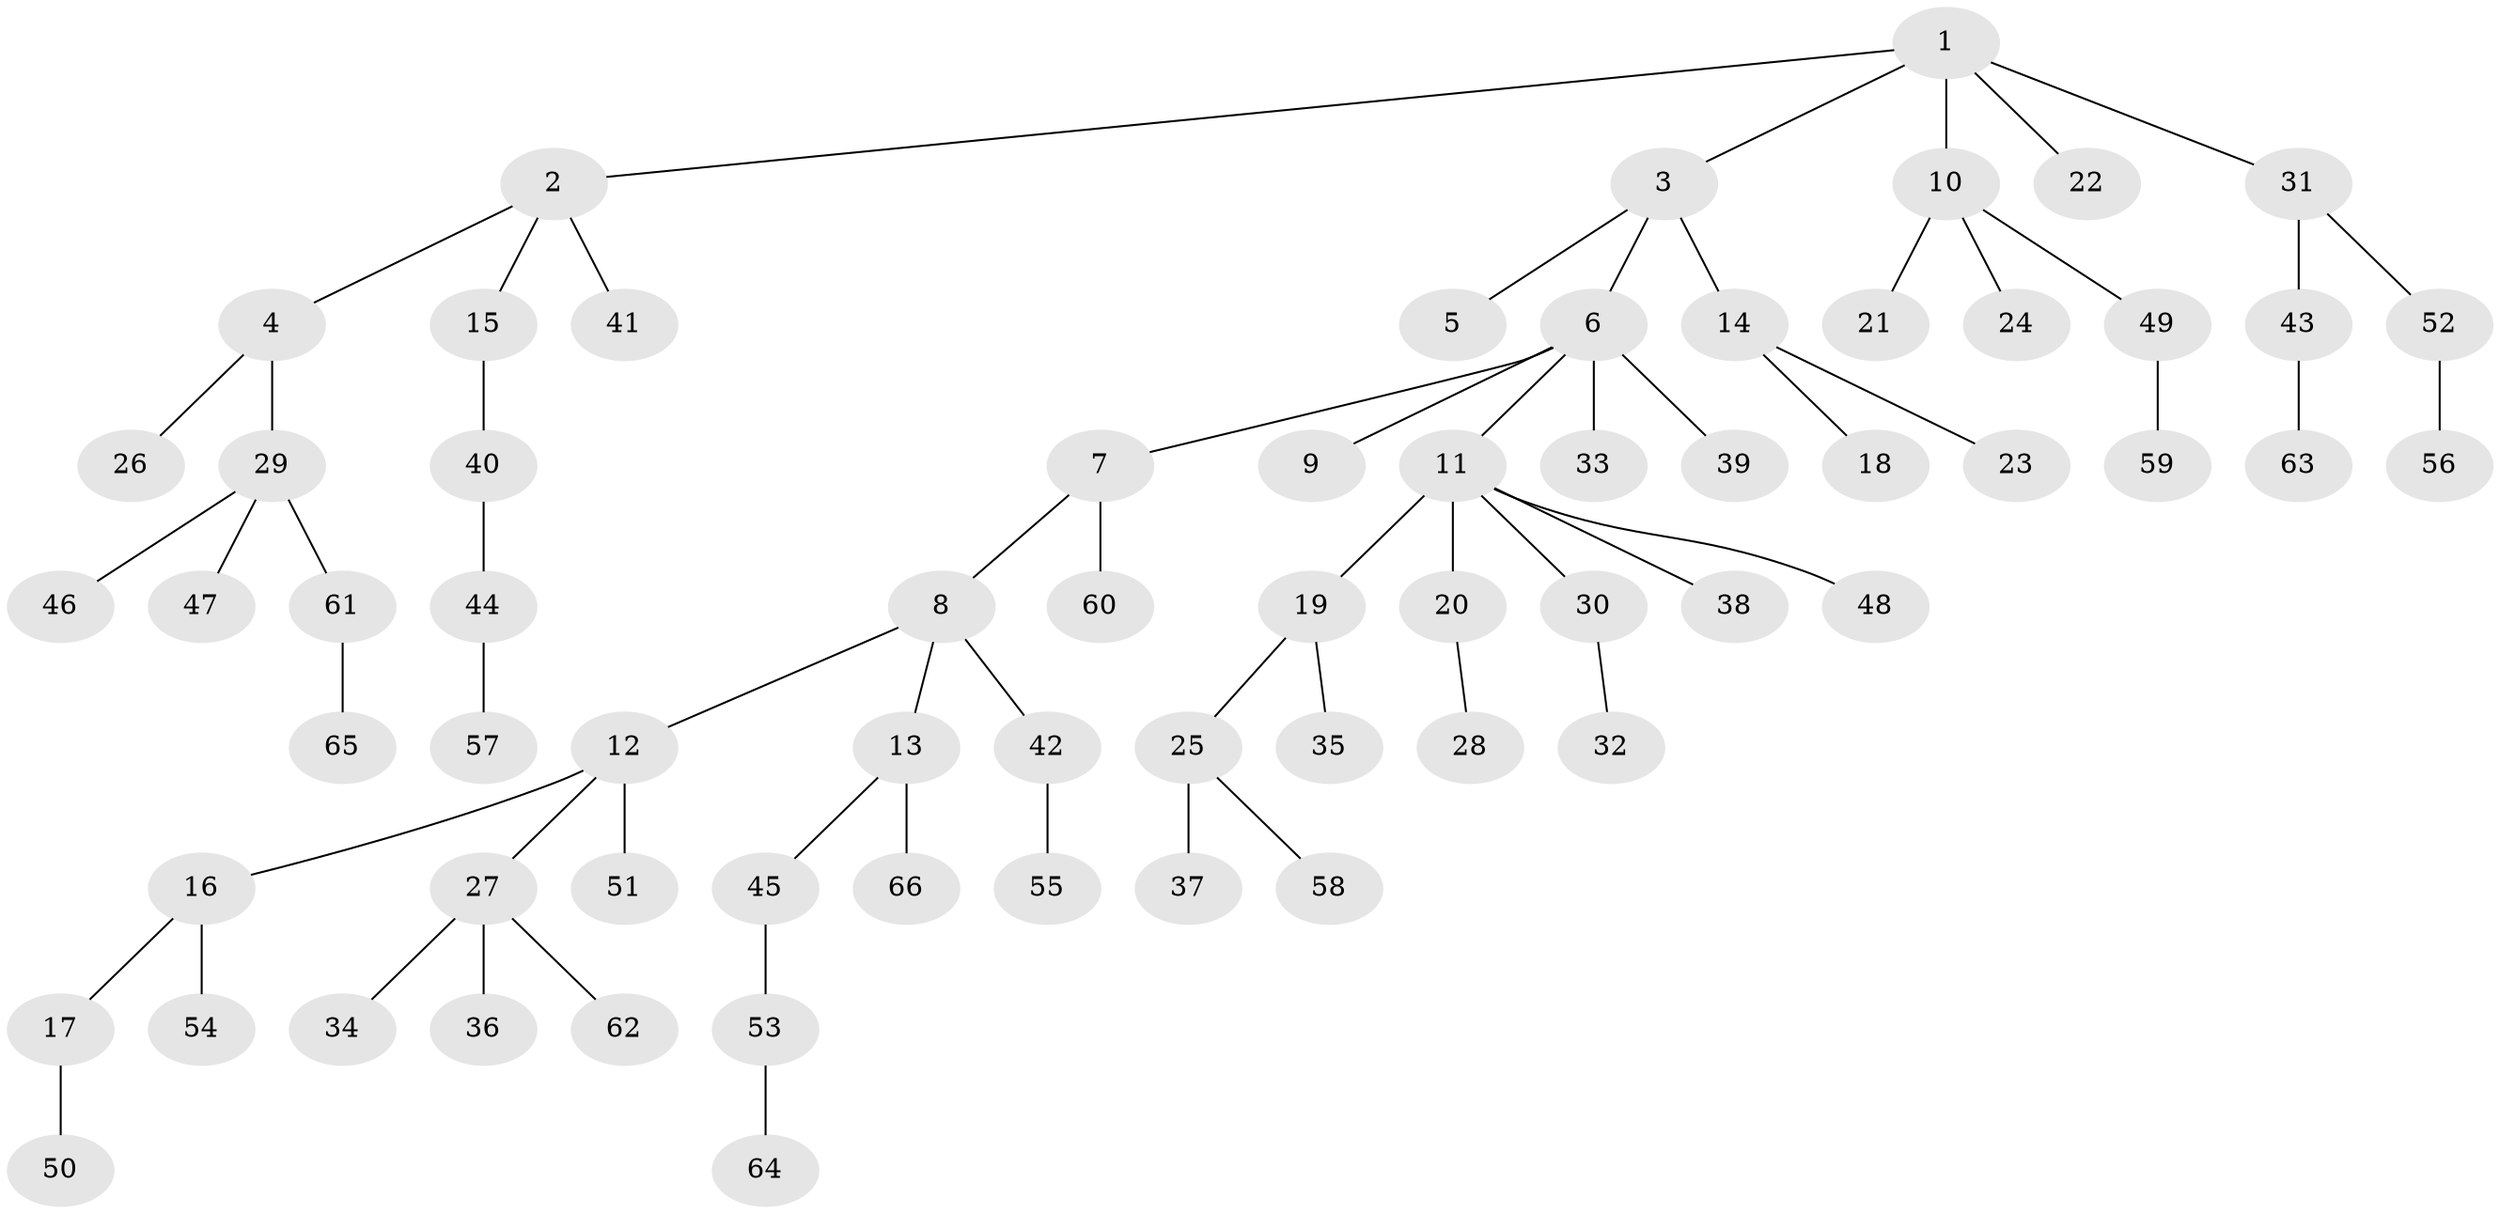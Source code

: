 // coarse degree distribution, {4: 0.021739130434782608, 5: 0.08695652173913043, 3: 0.13043478260869565, 7: 0.021739130434782608, 1: 0.5869565217391305, 2: 0.15217391304347827}
// Generated by graph-tools (version 1.1) at 2025/52/02/27/25 19:52:10]
// undirected, 66 vertices, 65 edges
graph export_dot {
graph [start="1"]
  node [color=gray90,style=filled];
  1;
  2;
  3;
  4;
  5;
  6;
  7;
  8;
  9;
  10;
  11;
  12;
  13;
  14;
  15;
  16;
  17;
  18;
  19;
  20;
  21;
  22;
  23;
  24;
  25;
  26;
  27;
  28;
  29;
  30;
  31;
  32;
  33;
  34;
  35;
  36;
  37;
  38;
  39;
  40;
  41;
  42;
  43;
  44;
  45;
  46;
  47;
  48;
  49;
  50;
  51;
  52;
  53;
  54;
  55;
  56;
  57;
  58;
  59;
  60;
  61;
  62;
  63;
  64;
  65;
  66;
  1 -- 2;
  1 -- 3;
  1 -- 10;
  1 -- 22;
  1 -- 31;
  2 -- 4;
  2 -- 15;
  2 -- 41;
  3 -- 5;
  3 -- 6;
  3 -- 14;
  4 -- 26;
  4 -- 29;
  6 -- 7;
  6 -- 9;
  6 -- 11;
  6 -- 33;
  6 -- 39;
  7 -- 8;
  7 -- 60;
  8 -- 12;
  8 -- 13;
  8 -- 42;
  10 -- 21;
  10 -- 24;
  10 -- 49;
  11 -- 19;
  11 -- 20;
  11 -- 30;
  11 -- 38;
  11 -- 48;
  12 -- 16;
  12 -- 27;
  12 -- 51;
  13 -- 45;
  13 -- 66;
  14 -- 18;
  14 -- 23;
  15 -- 40;
  16 -- 17;
  16 -- 54;
  17 -- 50;
  19 -- 25;
  19 -- 35;
  20 -- 28;
  25 -- 37;
  25 -- 58;
  27 -- 34;
  27 -- 36;
  27 -- 62;
  29 -- 46;
  29 -- 47;
  29 -- 61;
  30 -- 32;
  31 -- 43;
  31 -- 52;
  40 -- 44;
  42 -- 55;
  43 -- 63;
  44 -- 57;
  45 -- 53;
  49 -- 59;
  52 -- 56;
  53 -- 64;
  61 -- 65;
}
